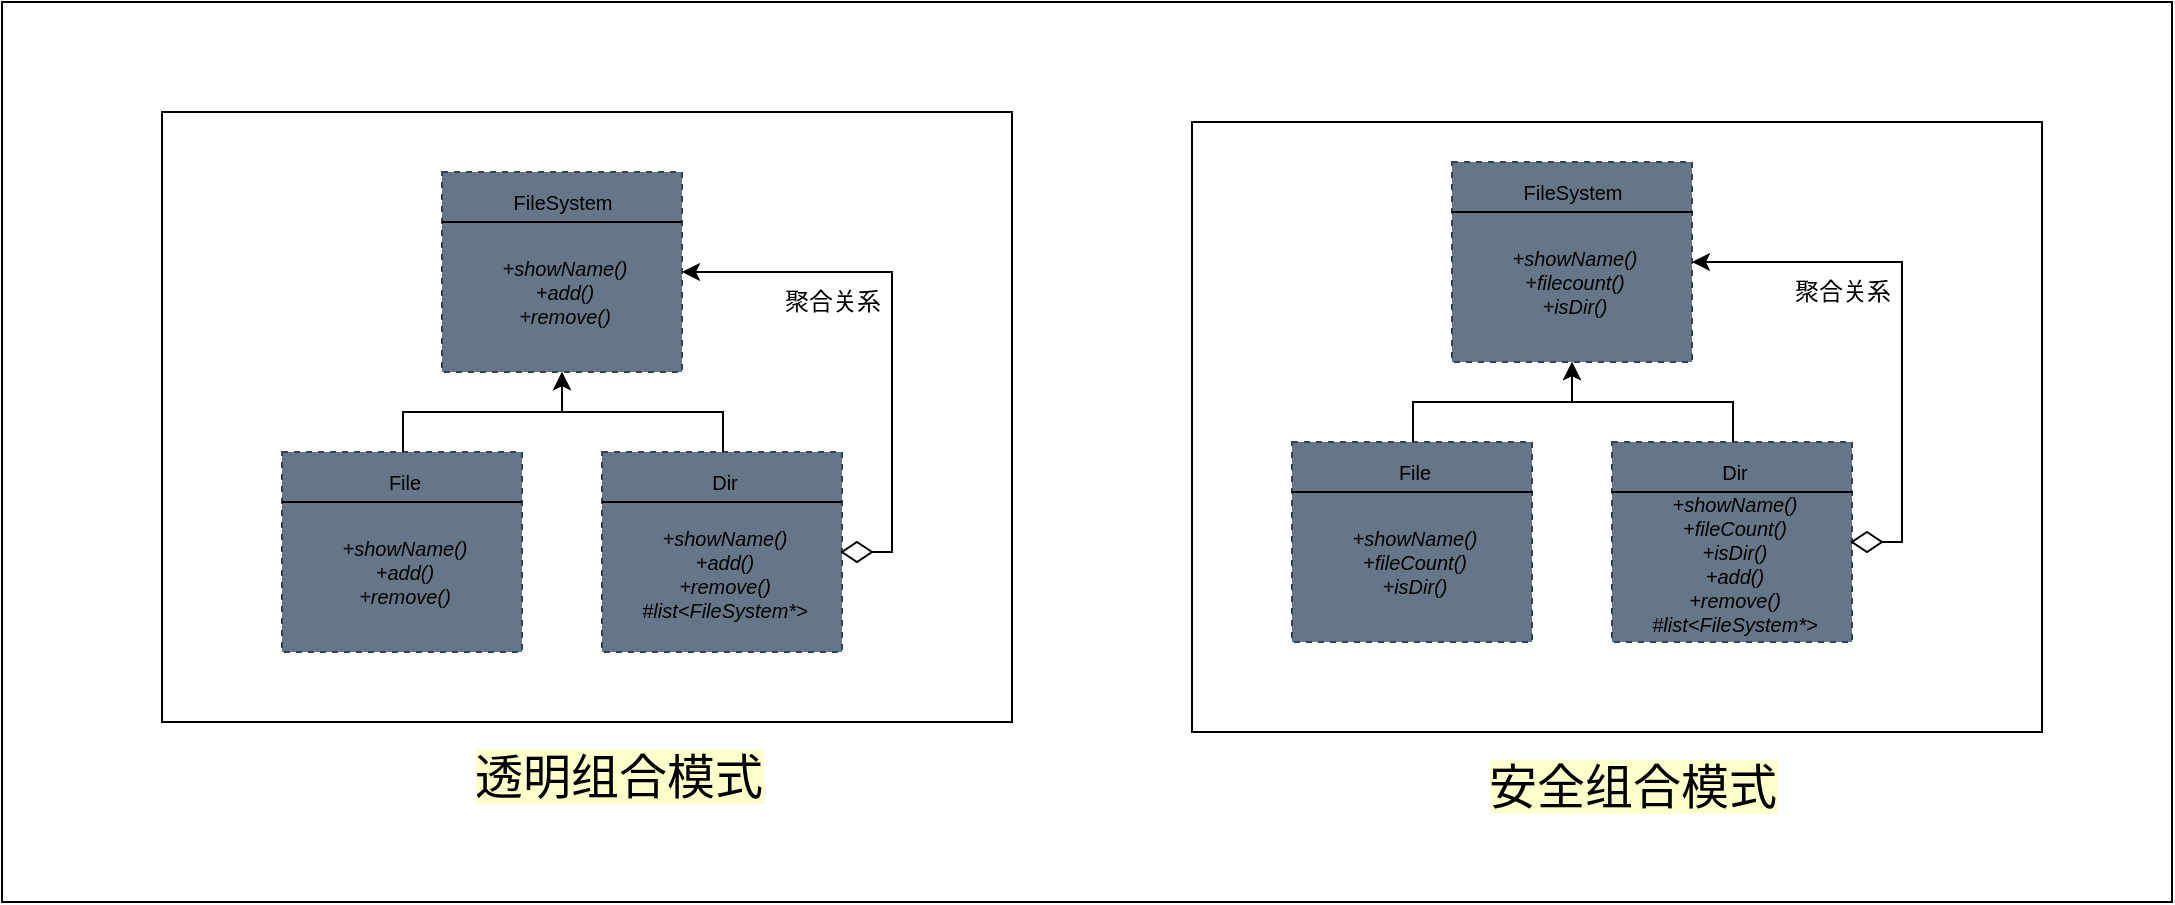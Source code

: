 <mxfile>
    <diagram id="pFzfEtBW1HWIdSfaPUG_" name="第 1 页">
        <mxGraphModel dx="2212" dy="1685" grid="1" gridSize="5" guides="1" tooltips="1" connect="1" arrows="1" fold="1" page="1" pageScale="1" pageWidth="827" pageHeight="1169" math="0" shadow="0">
            <root>
                <mxCell id="0"/>
                <mxCell id="1" parent="0"/>
                <mxCell id="69" value="" style="whiteSpace=wrap;html=1;labelBackgroundColor=#FFFFCC;fontSize=24;" vertex="1" parent="1">
                    <mxGeometry x="-70" y="-65" width="1085" height="450" as="geometry"/>
                </mxCell>
                <mxCell id="22" value="" style="whiteSpace=wrap;html=1;" vertex="1" parent="1">
                    <mxGeometry x="10" y="-10" width="425" height="305" as="geometry"/>
                </mxCell>
                <mxCell id="2" value="" style="group" vertex="1" connectable="0" parent="1">
                    <mxGeometry x="150" y="20" width="120" height="100" as="geometry"/>
                </mxCell>
                <mxCell id="3" value="" style="whiteSpace=wrap;html=1;fontSize=10;fillColor=#647687;fontColor=#ffffff;strokeColor=#314354;dashed=1;" vertex="1" parent="2">
                    <mxGeometry width="120" height="100" as="geometry"/>
                </mxCell>
                <mxCell id="4" style="edgeStyle=none;html=1;exitX=0;exitY=0.25;exitDx=0;exitDy=0;entryX=1;entryY=0.25;entryDx=0;entryDy=0;fontSize=10;endArrow=none;endFill=0;" edge="1" parent="2" source="3" target="3">
                    <mxGeometry relative="1" as="geometry"/>
                </mxCell>
                <mxCell id="5" value="FileSystem" style="text;html=1;align=center;verticalAlign=middle;resizable=0;points=[];autosize=1;strokeColor=none;fillColor=none;fontSize=10;dashed=1;" vertex="1" parent="2">
                    <mxGeometry x="25" width="70" height="30" as="geometry"/>
                </mxCell>
                <mxCell id="6" value="&lt;i&gt;+showName()&lt;br&gt;+add()&lt;br&gt;+remove()&lt;/i&gt;" style="text;html=1;align=center;verticalAlign=middle;resizable=0;points=[];autosize=1;strokeColor=none;fillColor=none;fontSize=10;dashed=1;" vertex="1" parent="2">
                    <mxGeometry x="18" y="35" width="85" height="50" as="geometry"/>
                </mxCell>
                <mxCell id="7" value="" style="group" vertex="1" connectable="0" parent="1">
                    <mxGeometry x="70" y="160" width="120" height="100" as="geometry"/>
                </mxCell>
                <mxCell id="8" value="" style="whiteSpace=wrap;html=1;fontSize=10;fillColor=#647687;fontColor=#ffffff;strokeColor=#314354;dashed=1;" vertex="1" parent="7">
                    <mxGeometry width="120" height="100" as="geometry"/>
                </mxCell>
                <mxCell id="9" style="edgeStyle=none;html=1;exitX=0;exitY=0.25;exitDx=0;exitDy=0;entryX=1;entryY=0.25;entryDx=0;entryDy=0;fontSize=10;endArrow=none;endFill=0;" edge="1" parent="7" source="8" target="8">
                    <mxGeometry relative="1" as="geometry"/>
                </mxCell>
                <mxCell id="10" value="File" style="text;html=1;align=center;verticalAlign=middle;resizable=0;points=[];autosize=1;strokeColor=none;fillColor=none;fontSize=10;dashed=1;" vertex="1" parent="7">
                    <mxGeometry x="43" width="35" height="30" as="geometry"/>
                </mxCell>
                <mxCell id="11" value="&lt;i&gt;+showName()&lt;br&gt;+add()&lt;br&gt;+remove()&lt;/i&gt;" style="text;html=1;align=center;verticalAlign=middle;resizable=0;points=[];autosize=1;strokeColor=none;fillColor=none;fontSize=10;dashed=1;" vertex="1" parent="7">
                    <mxGeometry x="18" y="35" width="85" height="50" as="geometry"/>
                </mxCell>
                <mxCell id="12" value="" style="group" vertex="1" connectable="0" parent="1">
                    <mxGeometry x="230" y="160" width="120" height="100" as="geometry"/>
                </mxCell>
                <mxCell id="13" value="" style="whiteSpace=wrap;html=1;fontSize=10;fillColor=#647687;fontColor=#ffffff;strokeColor=#314354;dashed=1;" vertex="1" parent="12">
                    <mxGeometry width="120" height="100" as="geometry"/>
                </mxCell>
                <mxCell id="14" style="edgeStyle=none;html=1;exitX=0;exitY=0.25;exitDx=0;exitDy=0;entryX=1;entryY=0.25;entryDx=0;entryDy=0;fontSize=10;endArrow=none;endFill=0;" edge="1" parent="12" source="13" target="13">
                    <mxGeometry relative="1" as="geometry"/>
                </mxCell>
                <mxCell id="15" value="Dir" style="text;html=1;align=center;verticalAlign=middle;resizable=0;points=[];autosize=1;strokeColor=none;fillColor=none;fontSize=10;dashed=1;" vertex="1" parent="12">
                    <mxGeometry x="43" width="35" height="30" as="geometry"/>
                </mxCell>
                <mxCell id="16" value="&lt;i&gt;+showName()&lt;br&gt;+add()&lt;br&gt;+remove()&lt;br&gt;#list&amp;lt;FileSystem*&amp;gt;&lt;br&gt;&lt;/i&gt;" style="text;html=1;align=center;verticalAlign=middle;resizable=0;points=[];autosize=1;strokeColor=none;fillColor=none;fontSize=10;dashed=1;" vertex="1" parent="12">
                    <mxGeometry x="8" y="28" width="105" height="65" as="geometry"/>
                </mxCell>
                <mxCell id="17" style="edgeStyle=orthogonalEdgeStyle;html=1;entryX=0.5;entryY=1;entryDx=0;entryDy=0;rounded=0;" edge="1" parent="1" source="10" target="3">
                    <mxGeometry relative="1" as="geometry">
                        <Array as="points">
                            <mxPoint x="130" y="140"/>
                            <mxPoint x="210" y="140"/>
                        </Array>
                    </mxGeometry>
                </mxCell>
                <mxCell id="18" style="edgeStyle=orthogonalEdgeStyle;rounded=0;html=1;" edge="1" parent="1" source="15">
                    <mxGeometry relative="1" as="geometry">
                        <mxPoint x="210.0" y="120" as="targetPoint"/>
                        <Array as="points">
                            <mxPoint x="290" y="140"/>
                            <mxPoint x="210" y="140"/>
                        </Array>
                    </mxGeometry>
                </mxCell>
                <mxCell id="20" style="edgeStyle=orthogonalEdgeStyle;rounded=0;html=1;exitX=1;exitY=0.5;exitDx=0;exitDy=0;" edge="1" parent="1" source="19">
                    <mxGeometry relative="1" as="geometry">
                        <mxPoint x="270" y="70" as="targetPoint"/>
                        <Array as="points">
                            <mxPoint x="375" y="210"/>
                            <mxPoint x="375" y="70"/>
                        </Array>
                    </mxGeometry>
                </mxCell>
                <mxCell id="19" value="" style="rhombus;whiteSpace=wrap;html=1;fontSize=10;" vertex="1" parent="1">
                    <mxGeometry x="350" y="205" width="15" height="10" as="geometry"/>
                </mxCell>
                <mxCell id="21" value="聚合关系" style="text;html=1;align=center;verticalAlign=middle;resizable=0;points=[];autosize=1;strokeColor=none;fillColor=none;" vertex="1" parent="1">
                    <mxGeometry x="310" y="70" width="70" height="30" as="geometry"/>
                </mxCell>
                <mxCell id="23" value="&lt;font style=&quot;font-size: 24px; background-color: rgb(255, 255, 204);&quot;&gt;透明组合模式&lt;/font&gt;" style="text;html=1;align=center;verticalAlign=middle;resizable=0;points=[];autosize=1;strokeColor=none;fillColor=none;" vertex="1" parent="1">
                    <mxGeometry x="155" y="300" width="165" height="45" as="geometry"/>
                </mxCell>
                <mxCell id="47" value="" style="whiteSpace=wrap;html=1;" vertex="1" parent="1">
                    <mxGeometry x="525" y="-5" width="425" height="305" as="geometry"/>
                </mxCell>
                <mxCell id="48" value="" style="group" vertex="1" connectable="0" parent="1">
                    <mxGeometry x="655" y="15" width="120" height="100" as="geometry"/>
                </mxCell>
                <mxCell id="49" value="" style="whiteSpace=wrap;html=1;fontSize=10;fillColor=#647687;fontColor=#ffffff;strokeColor=#314354;dashed=1;" vertex="1" parent="48">
                    <mxGeometry width="120" height="100" as="geometry"/>
                </mxCell>
                <mxCell id="50" style="edgeStyle=none;html=1;exitX=0;exitY=0.25;exitDx=0;exitDy=0;entryX=1;entryY=0.25;entryDx=0;entryDy=0;fontSize=10;endArrow=none;endFill=0;" edge="1" parent="48" source="49" target="49">
                    <mxGeometry relative="1" as="geometry"/>
                </mxCell>
                <mxCell id="51" value="FileSystem" style="text;html=1;align=center;verticalAlign=middle;resizable=0;points=[];autosize=1;strokeColor=none;fillColor=none;fontSize=10;dashed=1;" vertex="1" parent="48">
                    <mxGeometry x="25" width="70" height="30" as="geometry"/>
                </mxCell>
                <mxCell id="52" value="&lt;i&gt;+showName()&lt;br&gt;+filecount()&lt;br&gt;+isDir()&lt;/i&gt;" style="text;html=1;align=center;verticalAlign=middle;resizable=0;points=[];autosize=1;strokeColor=none;fillColor=none;fontSize=10;dashed=1;" vertex="1" parent="48">
                    <mxGeometry x="18" y="35" width="85" height="50" as="geometry"/>
                </mxCell>
                <mxCell id="53" value="" style="group" vertex="1" connectable="0" parent="1">
                    <mxGeometry x="575" y="155" width="120" height="100" as="geometry"/>
                </mxCell>
                <mxCell id="54" value="" style="whiteSpace=wrap;html=1;fontSize=10;fillColor=#647687;fontColor=#ffffff;strokeColor=#314354;dashed=1;" vertex="1" parent="53">
                    <mxGeometry width="120" height="100" as="geometry"/>
                </mxCell>
                <mxCell id="55" style="edgeStyle=none;html=1;exitX=0;exitY=0.25;exitDx=0;exitDy=0;entryX=1;entryY=0.25;entryDx=0;entryDy=0;fontSize=10;endArrow=none;endFill=0;" edge="1" parent="53" source="54" target="54">
                    <mxGeometry relative="1" as="geometry"/>
                </mxCell>
                <mxCell id="56" value="File" style="text;html=1;align=center;verticalAlign=middle;resizable=0;points=[];autosize=1;strokeColor=none;fillColor=none;fontSize=10;dashed=1;" vertex="1" parent="53">
                    <mxGeometry x="43" width="35" height="30" as="geometry"/>
                </mxCell>
                <mxCell id="57" value="&lt;i&gt;+showName()&lt;br&gt;+fileCount()&lt;br&gt;+isDir()&lt;/i&gt;" style="text;html=1;align=center;verticalAlign=middle;resizable=0;points=[];autosize=1;strokeColor=none;fillColor=none;fontSize=10;dashed=1;" vertex="1" parent="53">
                    <mxGeometry x="18" y="35" width="85" height="50" as="geometry"/>
                </mxCell>
                <mxCell id="58" value="" style="group" vertex="1" connectable="0" parent="1">
                    <mxGeometry x="735" y="155" width="120" height="106" as="geometry"/>
                </mxCell>
                <mxCell id="59" value="" style="whiteSpace=wrap;html=1;fontSize=10;fillColor=#647687;fontColor=#ffffff;strokeColor=#314354;dashed=1;" vertex="1" parent="58">
                    <mxGeometry width="120" height="100" as="geometry"/>
                </mxCell>
                <mxCell id="60" style="edgeStyle=none;html=1;exitX=0;exitY=0.25;exitDx=0;exitDy=0;entryX=1;entryY=0.25;entryDx=0;entryDy=0;fontSize=10;endArrow=none;endFill=0;" edge="1" parent="58" source="59" target="59">
                    <mxGeometry relative="1" as="geometry"/>
                </mxCell>
                <mxCell id="61" value="Dir" style="text;html=1;align=center;verticalAlign=middle;resizable=0;points=[];autosize=1;strokeColor=none;fillColor=none;fontSize=10;dashed=1;" vertex="1" parent="58">
                    <mxGeometry x="43" width="35" height="30" as="geometry"/>
                </mxCell>
                <mxCell id="62" value="&lt;i&gt;+showName()&lt;br&gt;&lt;/i&gt;&lt;i style=&quot;border-color: var(--border-color);&quot;&gt;+fileCount()&lt;br style=&quot;border-color: var(--border-color);&quot;&gt;+isDir()&lt;/i&gt;&lt;i&gt;&lt;br&gt;+add()&lt;br&gt;+remove()&lt;br&gt;#list&amp;lt;FileSystem*&amp;gt;&lt;br&gt;&lt;/i&gt;" style="text;html=1;align=center;verticalAlign=middle;resizable=0;points=[];autosize=1;strokeColor=none;fillColor=none;fontSize=10;dashed=1;" vertex="1" parent="58">
                    <mxGeometry x="8" y="16" width="105" height="90" as="geometry"/>
                </mxCell>
                <mxCell id="63" style="edgeStyle=orthogonalEdgeStyle;html=1;entryX=0.5;entryY=1;entryDx=0;entryDy=0;rounded=0;" edge="1" parent="1" source="56" target="49">
                    <mxGeometry relative="1" as="geometry">
                        <Array as="points">
                            <mxPoint x="635" y="135"/>
                            <mxPoint x="715" y="135"/>
                        </Array>
                    </mxGeometry>
                </mxCell>
                <mxCell id="64" style="edgeStyle=orthogonalEdgeStyle;rounded=0;html=1;" edge="1" parent="1" source="61">
                    <mxGeometry relative="1" as="geometry">
                        <mxPoint x="715" y="115" as="targetPoint"/>
                        <Array as="points">
                            <mxPoint x="795" y="135"/>
                            <mxPoint x="715" y="135"/>
                        </Array>
                    </mxGeometry>
                </mxCell>
                <mxCell id="65" style="edgeStyle=orthogonalEdgeStyle;rounded=0;html=1;exitX=1;exitY=0.5;exitDx=0;exitDy=0;" edge="1" parent="1" source="66">
                    <mxGeometry relative="1" as="geometry">
                        <mxPoint x="775" y="65" as="targetPoint"/>
                        <Array as="points">
                            <mxPoint x="880" y="205"/>
                            <mxPoint x="880" y="65"/>
                        </Array>
                    </mxGeometry>
                </mxCell>
                <mxCell id="66" value="" style="rhombus;whiteSpace=wrap;html=1;fontSize=10;" vertex="1" parent="1">
                    <mxGeometry x="855" y="200" width="15" height="10" as="geometry"/>
                </mxCell>
                <mxCell id="67" value="聚合关系" style="text;html=1;align=center;verticalAlign=middle;resizable=0;points=[];autosize=1;strokeColor=none;fillColor=none;" vertex="1" parent="1">
                    <mxGeometry x="815" y="65" width="70" height="30" as="geometry"/>
                </mxCell>
                <mxCell id="68" value="&lt;font style=&quot;font-size: 24px; background-color: rgb(255, 255, 204);&quot;&gt;安全组合模式&lt;/font&gt;" style="text;html=1;align=center;verticalAlign=middle;resizable=0;points=[];autosize=1;strokeColor=none;fillColor=none;" vertex="1" parent="1">
                    <mxGeometry x="662" y="305" width="165" height="45" as="geometry"/>
                </mxCell>
            </root>
        </mxGraphModel>
    </diagram>
</mxfile>